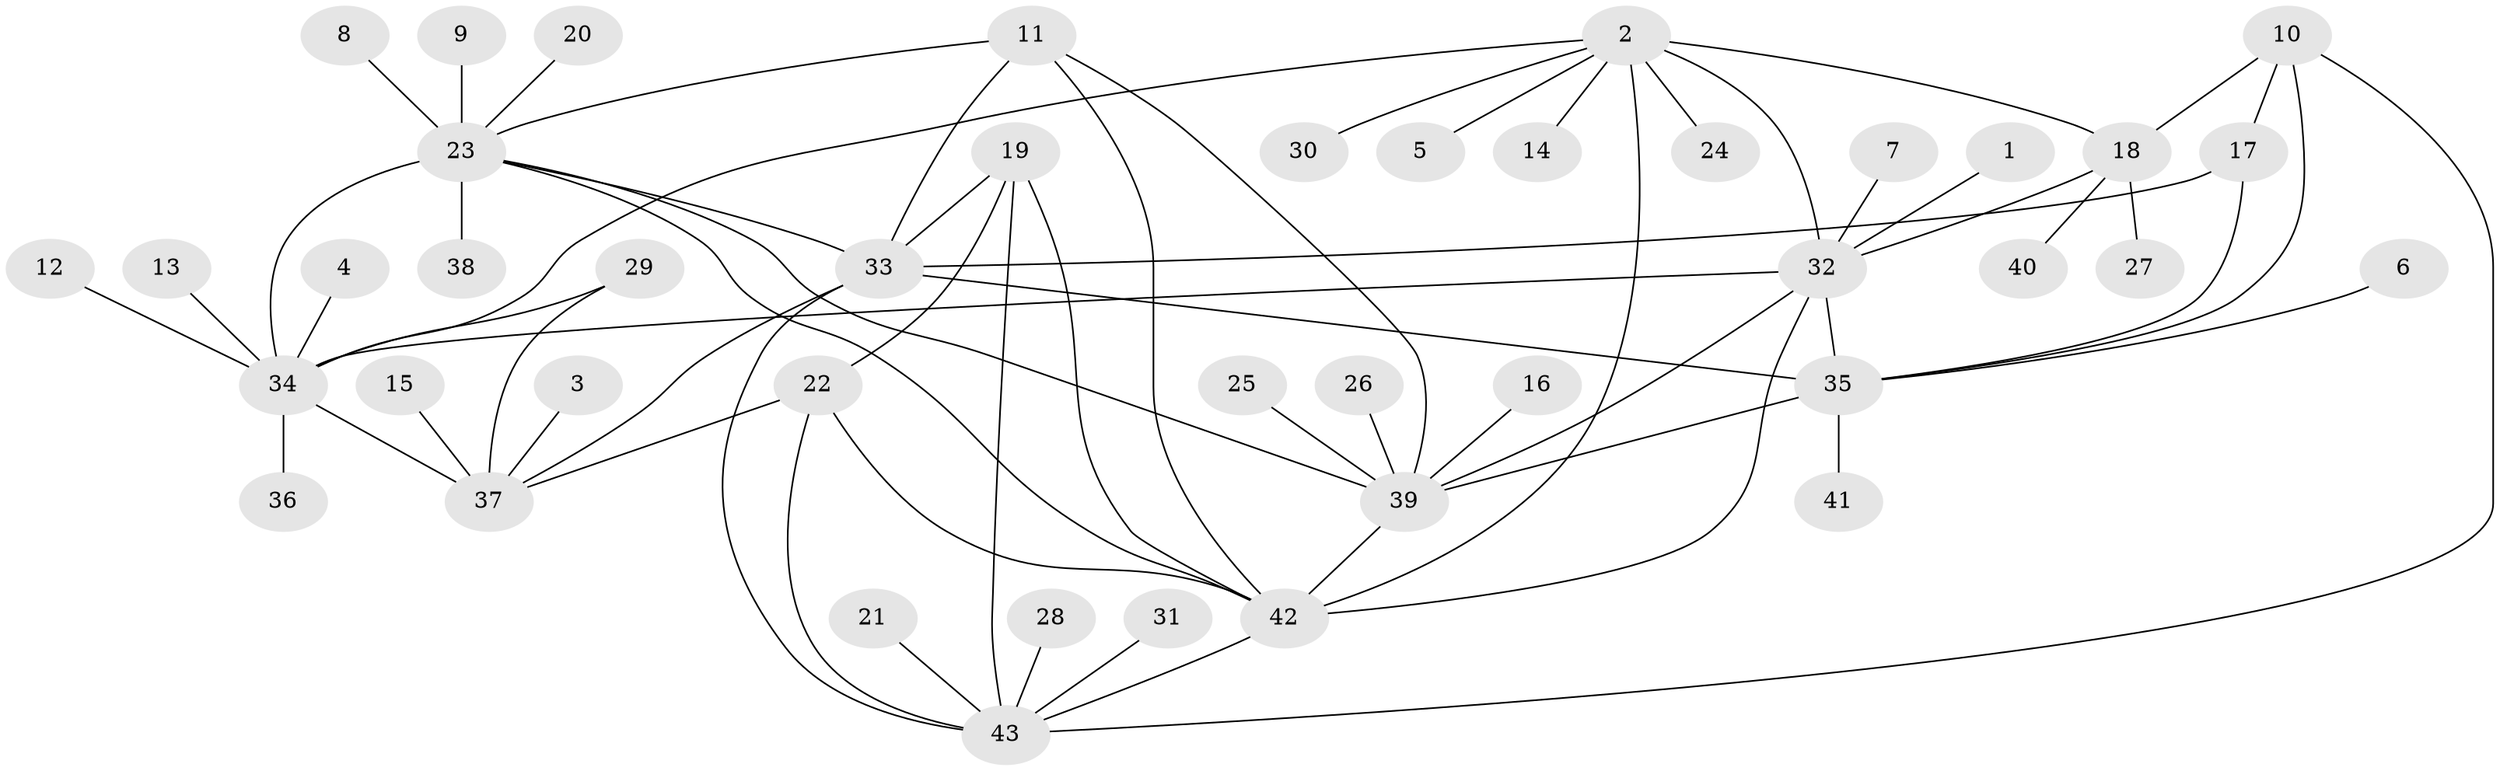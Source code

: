 // original degree distribution, {9: 0.05952380952380952, 7: 0.03571428571428571, 4: 0.03571428571428571, 5: 0.07142857142857142, 6: 0.05952380952380952, 11: 0.011904761904761904, 2: 0.14285714285714285, 1: 0.5714285714285714, 3: 0.011904761904761904}
// Generated by graph-tools (version 1.1) at 2025/50/03/09/25 03:50:32]
// undirected, 43 vertices, 65 edges
graph export_dot {
graph [start="1"]
  node [color=gray90,style=filled];
  1;
  2;
  3;
  4;
  5;
  6;
  7;
  8;
  9;
  10;
  11;
  12;
  13;
  14;
  15;
  16;
  17;
  18;
  19;
  20;
  21;
  22;
  23;
  24;
  25;
  26;
  27;
  28;
  29;
  30;
  31;
  32;
  33;
  34;
  35;
  36;
  37;
  38;
  39;
  40;
  41;
  42;
  43;
  1 -- 32 [weight=1.0];
  2 -- 5 [weight=1.0];
  2 -- 14 [weight=1.0];
  2 -- 18 [weight=1.0];
  2 -- 24 [weight=1.0];
  2 -- 30 [weight=1.0];
  2 -- 32 [weight=2.0];
  2 -- 34 [weight=1.0];
  2 -- 42 [weight=1.0];
  3 -- 37 [weight=1.0];
  4 -- 34 [weight=1.0];
  6 -- 35 [weight=1.0];
  7 -- 32 [weight=1.0];
  8 -- 23 [weight=1.0];
  9 -- 23 [weight=1.0];
  10 -- 17 [weight=1.0];
  10 -- 18 [weight=1.0];
  10 -- 35 [weight=1.0];
  10 -- 43 [weight=1.0];
  11 -- 23 [weight=1.0];
  11 -- 33 [weight=1.0];
  11 -- 39 [weight=1.0];
  11 -- 42 [weight=1.0];
  12 -- 34 [weight=1.0];
  13 -- 34 [weight=1.0];
  15 -- 37 [weight=1.0];
  16 -- 39 [weight=1.0];
  17 -- 33 [weight=2.0];
  17 -- 35 [weight=1.0];
  18 -- 27 [weight=1.0];
  18 -- 32 [weight=2.0];
  18 -- 40 [weight=1.0];
  19 -- 22 [weight=1.0];
  19 -- 33 [weight=1.0];
  19 -- 42 [weight=1.0];
  19 -- 43 [weight=1.0];
  20 -- 23 [weight=1.0];
  21 -- 43 [weight=1.0];
  22 -- 37 [weight=1.0];
  22 -- 42 [weight=1.0];
  22 -- 43 [weight=1.0];
  23 -- 33 [weight=1.0];
  23 -- 34 [weight=1.0];
  23 -- 38 [weight=1.0];
  23 -- 39 [weight=1.0];
  23 -- 42 [weight=1.0];
  25 -- 39 [weight=1.0];
  26 -- 39 [weight=1.0];
  28 -- 43 [weight=1.0];
  29 -- 34 [weight=2.0];
  29 -- 37 [weight=1.0];
  31 -- 43 [weight=1.0];
  32 -- 34 [weight=1.0];
  32 -- 35 [weight=1.0];
  32 -- 39 [weight=1.0];
  32 -- 42 [weight=1.0];
  33 -- 35 [weight=2.0];
  33 -- 37 [weight=1.0];
  33 -- 43 [weight=1.0];
  34 -- 36 [weight=1.0];
  34 -- 37 [weight=2.0];
  35 -- 39 [weight=1.0];
  35 -- 41 [weight=1.0];
  39 -- 42 [weight=1.0];
  42 -- 43 [weight=1.0];
}
